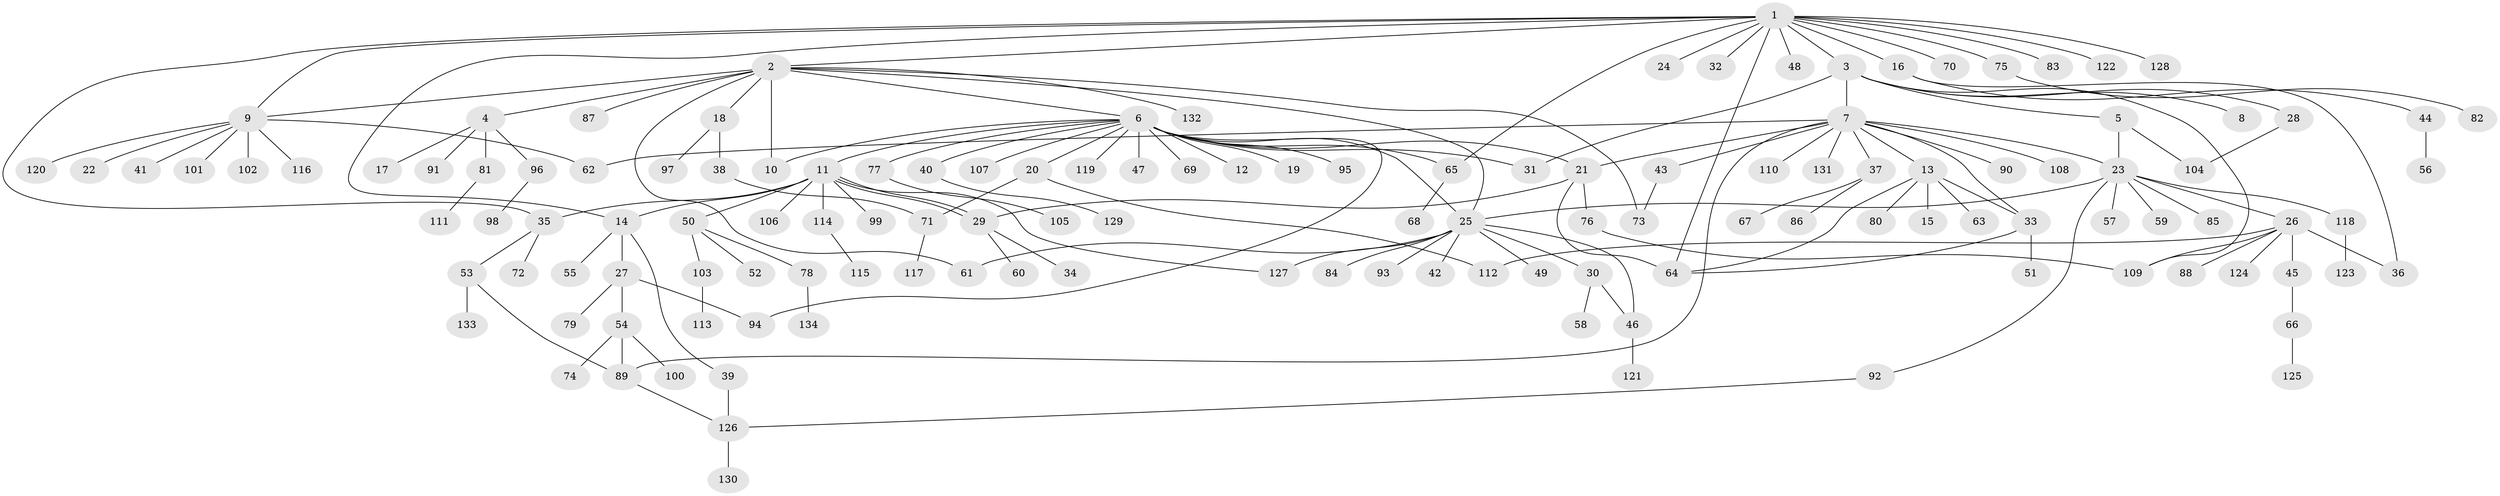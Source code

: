 // Generated by graph-tools (version 1.1) at 2025/01/03/09/25 03:01:49]
// undirected, 134 vertices, 165 edges
graph export_dot {
graph [start="1"]
  node [color=gray90,style=filled];
  1;
  2;
  3;
  4;
  5;
  6;
  7;
  8;
  9;
  10;
  11;
  12;
  13;
  14;
  15;
  16;
  17;
  18;
  19;
  20;
  21;
  22;
  23;
  24;
  25;
  26;
  27;
  28;
  29;
  30;
  31;
  32;
  33;
  34;
  35;
  36;
  37;
  38;
  39;
  40;
  41;
  42;
  43;
  44;
  45;
  46;
  47;
  48;
  49;
  50;
  51;
  52;
  53;
  54;
  55;
  56;
  57;
  58;
  59;
  60;
  61;
  62;
  63;
  64;
  65;
  66;
  67;
  68;
  69;
  70;
  71;
  72;
  73;
  74;
  75;
  76;
  77;
  78;
  79;
  80;
  81;
  82;
  83;
  84;
  85;
  86;
  87;
  88;
  89;
  90;
  91;
  92;
  93;
  94;
  95;
  96;
  97;
  98;
  99;
  100;
  101;
  102;
  103;
  104;
  105;
  106;
  107;
  108;
  109;
  110;
  111;
  112;
  113;
  114;
  115;
  116;
  117;
  118;
  119;
  120;
  121;
  122;
  123;
  124;
  125;
  126;
  127;
  128;
  129;
  130;
  131;
  132;
  133;
  134;
  1 -- 2;
  1 -- 3;
  1 -- 9;
  1 -- 14;
  1 -- 16;
  1 -- 24;
  1 -- 32;
  1 -- 35;
  1 -- 48;
  1 -- 64;
  1 -- 65;
  1 -- 70;
  1 -- 75;
  1 -- 83;
  1 -- 122;
  1 -- 128;
  2 -- 4;
  2 -- 6;
  2 -- 9;
  2 -- 10;
  2 -- 18;
  2 -- 25;
  2 -- 61;
  2 -- 73;
  2 -- 87;
  2 -- 132;
  3 -- 5;
  3 -- 7;
  3 -- 8;
  3 -- 28;
  3 -- 31;
  3 -- 109;
  4 -- 17;
  4 -- 81;
  4 -- 91;
  4 -- 96;
  5 -- 23;
  5 -- 104;
  6 -- 10;
  6 -- 11;
  6 -- 12;
  6 -- 19;
  6 -- 20;
  6 -- 21;
  6 -- 25;
  6 -- 31;
  6 -- 40;
  6 -- 47;
  6 -- 65;
  6 -- 69;
  6 -- 77;
  6 -- 94;
  6 -- 95;
  6 -- 107;
  6 -- 119;
  7 -- 13;
  7 -- 21;
  7 -- 23;
  7 -- 33;
  7 -- 37;
  7 -- 43;
  7 -- 62;
  7 -- 89;
  7 -- 90;
  7 -- 108;
  7 -- 110;
  7 -- 131;
  9 -- 22;
  9 -- 41;
  9 -- 62;
  9 -- 101;
  9 -- 102;
  9 -- 116;
  9 -- 120;
  11 -- 14;
  11 -- 29;
  11 -- 29;
  11 -- 35;
  11 -- 50;
  11 -- 99;
  11 -- 106;
  11 -- 114;
  11 -- 127;
  13 -- 15;
  13 -- 33;
  13 -- 63;
  13 -- 64;
  13 -- 80;
  14 -- 27;
  14 -- 39;
  14 -- 55;
  16 -- 36;
  16 -- 44;
  18 -- 38;
  18 -- 97;
  20 -- 71;
  20 -- 112;
  21 -- 29;
  21 -- 64;
  21 -- 76;
  23 -- 25;
  23 -- 26;
  23 -- 57;
  23 -- 59;
  23 -- 85;
  23 -- 92;
  23 -- 118;
  25 -- 30;
  25 -- 42;
  25 -- 46;
  25 -- 49;
  25 -- 61;
  25 -- 84;
  25 -- 93;
  25 -- 127;
  26 -- 36;
  26 -- 45;
  26 -- 88;
  26 -- 109;
  26 -- 112;
  26 -- 124;
  27 -- 54;
  27 -- 79;
  27 -- 94;
  28 -- 104;
  29 -- 34;
  29 -- 60;
  30 -- 46;
  30 -- 58;
  33 -- 51;
  33 -- 64;
  35 -- 53;
  35 -- 72;
  37 -- 67;
  37 -- 86;
  38 -- 71;
  39 -- 126;
  40 -- 129;
  43 -- 73;
  44 -- 56;
  45 -- 66;
  46 -- 121;
  50 -- 52;
  50 -- 78;
  50 -- 103;
  53 -- 89;
  53 -- 133;
  54 -- 74;
  54 -- 89;
  54 -- 100;
  65 -- 68;
  66 -- 125;
  71 -- 117;
  75 -- 82;
  76 -- 109;
  77 -- 105;
  78 -- 134;
  81 -- 111;
  89 -- 126;
  92 -- 126;
  96 -- 98;
  103 -- 113;
  114 -- 115;
  118 -- 123;
  126 -- 130;
}
